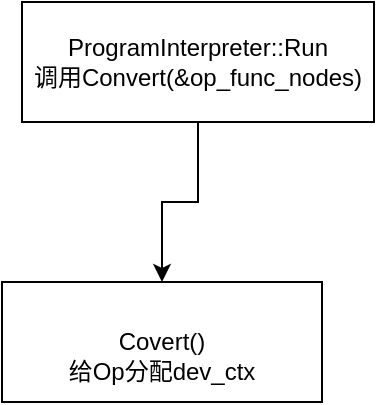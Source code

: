 <mxfile version="24.4.8" type="github">
  <diagram name="第 1 页" id="DGqNnttBW2oHVryQTze6">
    <mxGraphModel dx="1426" dy="825" grid="1" gridSize="10" guides="1" tooltips="1" connect="1" arrows="1" fold="1" page="1" pageScale="1" pageWidth="827" pageHeight="1169" math="0" shadow="0">
      <root>
        <mxCell id="0" />
        <mxCell id="1" parent="0" />
        <mxCell id="DgkACEnbwhwuRpL06PwA-1" value="&lt;div&gt;&lt;br&gt;&lt;/div&gt;Covert()&lt;div&gt;给Op分配dev_ctx&lt;/div&gt;" style="rounded=0;whiteSpace=wrap;html=1;" vertex="1" parent="1">
          <mxGeometry x="270" y="460" width="160" height="60" as="geometry" />
        </mxCell>
        <mxCell id="DgkACEnbwhwuRpL06PwA-6" style="edgeStyle=orthogonalEdgeStyle;rounded=0;orthogonalLoop=1;jettySize=auto;html=1;" edge="1" parent="1" source="DgkACEnbwhwuRpL06PwA-3" target="DgkACEnbwhwuRpL06PwA-1">
          <mxGeometry relative="1" as="geometry" />
        </mxCell>
        <mxCell id="DgkACEnbwhwuRpL06PwA-3" value="ProgramInterpreter::Run&lt;br&gt;&lt;div&gt;调用Convert(&amp;amp;op_func_nodes)&lt;/div&gt;" style="rounded=0;whiteSpace=wrap;html=1;" vertex="1" parent="1">
          <mxGeometry x="280" y="320" width="176" height="60" as="geometry" />
        </mxCell>
      </root>
    </mxGraphModel>
  </diagram>
</mxfile>
